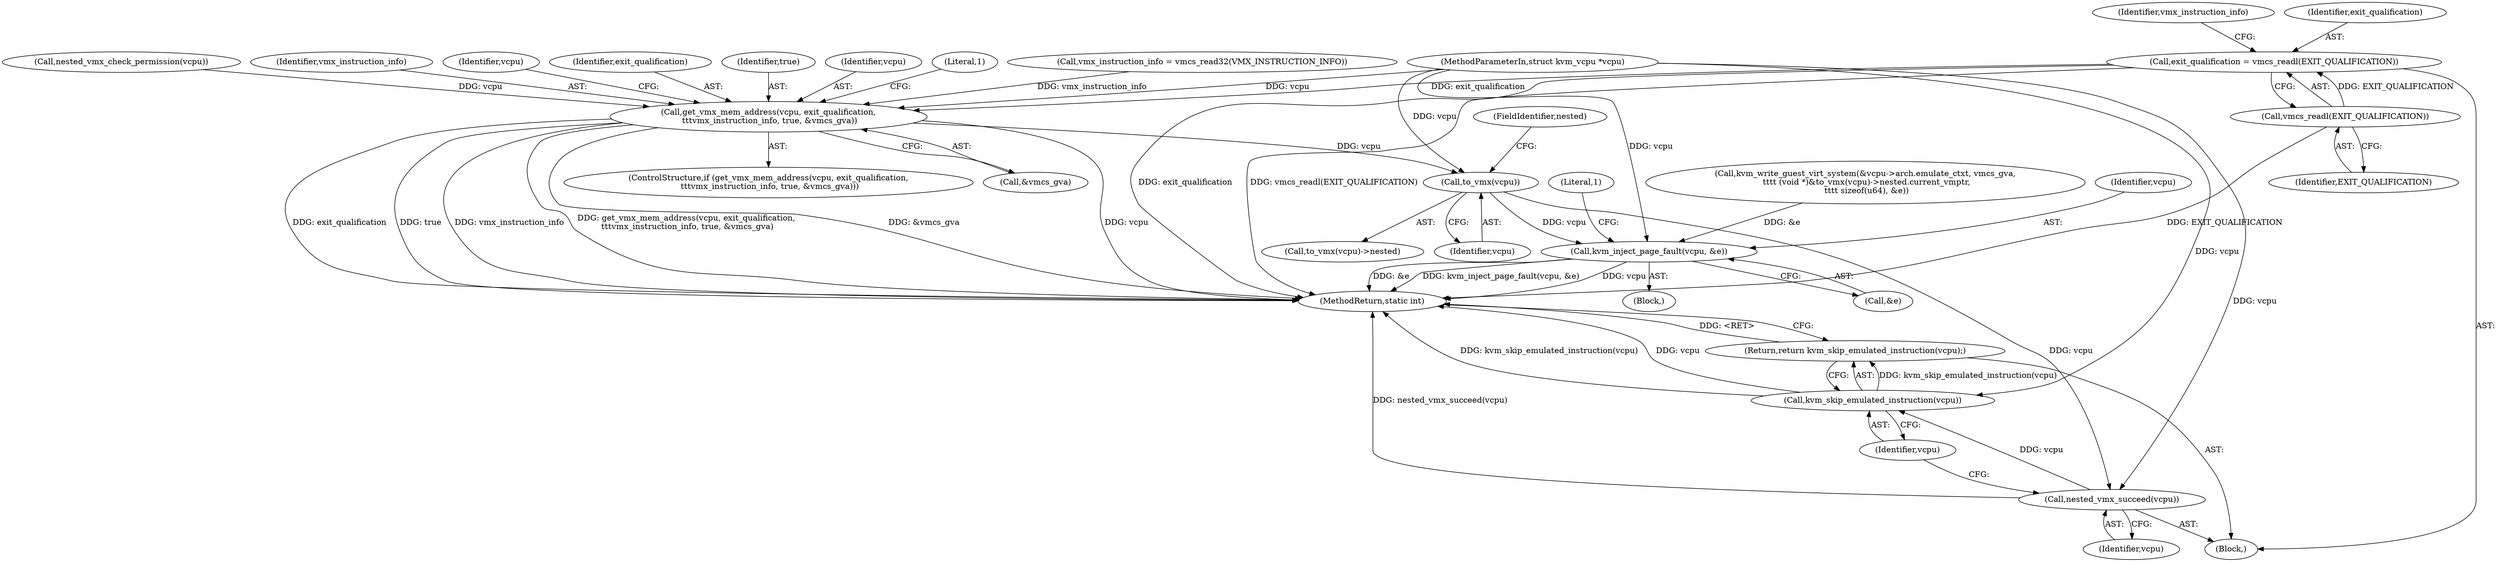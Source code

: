 digraph "0_linux_727ba748e110b4de50d142edca9d6a9b7e6111d8_0@API" {
"1000105" [label="(Call,exit_qualification = vmcs_readl(EXIT_QUALIFICATION))"];
"1000107" [label="(Call,vmcs_readl(EXIT_QUALIFICATION))"];
"1000123" [label="(Call,get_vmx_mem_address(vcpu, exit_qualification,\n \t\t\tvmx_instruction_info, true, &vmcs_gva))"];
"1000146" [label="(Call,to_vmx(vcpu))"];
"1000155" [label="(Call,kvm_inject_page_fault(vcpu, &e))"];
"1000161" [label="(Call,nested_vmx_succeed(vcpu))"];
"1000164" [label="(Call,kvm_skip_emulated_instruction(vcpu))"];
"1000163" [label="(Return,return kvm_skip_emulated_instruction(vcpu);)"];
"1000157" [label="(Call,&e)"];
"1000137" [label="(Identifier,vcpu)"];
"1000166" [label="(MethodReturn,static int)"];
"1000160" [label="(Literal,1)"];
"1000148" [label="(FieldIdentifier,nested)"];
"1000146" [label="(Call,to_vmx(vcpu))"];
"1000123" [label="(Call,get_vmx_mem_address(vcpu, exit_qualification,\n \t\t\tvmx_instruction_info, true, &vmcs_gva))"];
"1000125" [label="(Identifier,exit_qualification)"];
"1000107" [label="(Call,vmcs_readl(EXIT_QUALIFICATION))"];
"1000133" [label="(Call,kvm_write_guest_virt_system(&vcpu->arch.emulate_ctxt, vmcs_gva,\n \t\t\t\t (void *)&to_vmx(vcpu)->nested.current_vmptr,\n \t\t\t\t sizeof(u64), &e))"];
"1000145" [label="(Call,to_vmx(vcpu)->nested)"];
"1000165" [label="(Identifier,vcpu)"];
"1000161" [label="(Call,nested_vmx_succeed(vcpu))"];
"1000127" [label="(Identifier,true)"];
"1000111" [label="(Identifier,vmx_instruction_info)"];
"1000124" [label="(Identifier,vcpu)"];
"1000131" [label="(Literal,1)"];
"1000164" [label="(Call,kvm_skip_emulated_instruction(vcpu))"];
"1000163" [label="(Return,return kvm_skip_emulated_instruction(vcpu);)"];
"1000103" [label="(Block,)"];
"1000147" [label="(Identifier,vcpu)"];
"1000110" [label="(Call,vmx_instruction_info = vmcs_read32(VMX_INSTRUCTION_INFO))"];
"1000156" [label="(Identifier,vcpu)"];
"1000118" [label="(Call,nested_vmx_check_permission(vcpu))"];
"1000108" [label="(Identifier,EXIT_QUALIFICATION)"];
"1000155" [label="(Call,kvm_inject_page_fault(vcpu, &e))"];
"1000162" [label="(Identifier,vcpu)"];
"1000122" [label="(ControlStructure,if (get_vmx_mem_address(vcpu, exit_qualification,\n \t\t\tvmx_instruction_info, true, &vmcs_gva)))"];
"1000126" [label="(Identifier,vmx_instruction_info)"];
"1000105" [label="(Call,exit_qualification = vmcs_readl(EXIT_QUALIFICATION))"];
"1000154" [label="(Block,)"];
"1000128" [label="(Call,&vmcs_gva)"];
"1000106" [label="(Identifier,exit_qualification)"];
"1000102" [label="(MethodParameterIn,struct kvm_vcpu *vcpu)"];
"1000105" -> "1000103"  [label="AST: "];
"1000105" -> "1000107"  [label="CFG: "];
"1000106" -> "1000105"  [label="AST: "];
"1000107" -> "1000105"  [label="AST: "];
"1000111" -> "1000105"  [label="CFG: "];
"1000105" -> "1000166"  [label="DDG: exit_qualification"];
"1000105" -> "1000166"  [label="DDG: vmcs_readl(EXIT_QUALIFICATION)"];
"1000107" -> "1000105"  [label="DDG: EXIT_QUALIFICATION"];
"1000105" -> "1000123"  [label="DDG: exit_qualification"];
"1000107" -> "1000108"  [label="CFG: "];
"1000108" -> "1000107"  [label="AST: "];
"1000107" -> "1000166"  [label="DDG: EXIT_QUALIFICATION"];
"1000123" -> "1000122"  [label="AST: "];
"1000123" -> "1000128"  [label="CFG: "];
"1000124" -> "1000123"  [label="AST: "];
"1000125" -> "1000123"  [label="AST: "];
"1000126" -> "1000123"  [label="AST: "];
"1000127" -> "1000123"  [label="AST: "];
"1000128" -> "1000123"  [label="AST: "];
"1000131" -> "1000123"  [label="CFG: "];
"1000137" -> "1000123"  [label="CFG: "];
"1000123" -> "1000166"  [label="DDG: exit_qualification"];
"1000123" -> "1000166"  [label="DDG: true"];
"1000123" -> "1000166"  [label="DDG: vmx_instruction_info"];
"1000123" -> "1000166"  [label="DDG: get_vmx_mem_address(vcpu, exit_qualification,\n \t\t\tvmx_instruction_info, true, &vmcs_gva)"];
"1000123" -> "1000166"  [label="DDG: &vmcs_gva"];
"1000123" -> "1000166"  [label="DDG: vcpu"];
"1000118" -> "1000123"  [label="DDG: vcpu"];
"1000102" -> "1000123"  [label="DDG: vcpu"];
"1000110" -> "1000123"  [label="DDG: vmx_instruction_info"];
"1000123" -> "1000146"  [label="DDG: vcpu"];
"1000146" -> "1000145"  [label="AST: "];
"1000146" -> "1000147"  [label="CFG: "];
"1000147" -> "1000146"  [label="AST: "];
"1000148" -> "1000146"  [label="CFG: "];
"1000102" -> "1000146"  [label="DDG: vcpu"];
"1000146" -> "1000155"  [label="DDG: vcpu"];
"1000146" -> "1000161"  [label="DDG: vcpu"];
"1000155" -> "1000154"  [label="AST: "];
"1000155" -> "1000157"  [label="CFG: "];
"1000156" -> "1000155"  [label="AST: "];
"1000157" -> "1000155"  [label="AST: "];
"1000160" -> "1000155"  [label="CFG: "];
"1000155" -> "1000166"  [label="DDG: &e"];
"1000155" -> "1000166"  [label="DDG: kvm_inject_page_fault(vcpu, &e)"];
"1000155" -> "1000166"  [label="DDG: vcpu"];
"1000102" -> "1000155"  [label="DDG: vcpu"];
"1000133" -> "1000155"  [label="DDG: &e"];
"1000161" -> "1000103"  [label="AST: "];
"1000161" -> "1000162"  [label="CFG: "];
"1000162" -> "1000161"  [label="AST: "];
"1000165" -> "1000161"  [label="CFG: "];
"1000161" -> "1000166"  [label="DDG: nested_vmx_succeed(vcpu)"];
"1000102" -> "1000161"  [label="DDG: vcpu"];
"1000161" -> "1000164"  [label="DDG: vcpu"];
"1000164" -> "1000163"  [label="AST: "];
"1000164" -> "1000165"  [label="CFG: "];
"1000165" -> "1000164"  [label="AST: "];
"1000163" -> "1000164"  [label="CFG: "];
"1000164" -> "1000166"  [label="DDG: kvm_skip_emulated_instruction(vcpu)"];
"1000164" -> "1000166"  [label="DDG: vcpu"];
"1000164" -> "1000163"  [label="DDG: kvm_skip_emulated_instruction(vcpu)"];
"1000102" -> "1000164"  [label="DDG: vcpu"];
"1000163" -> "1000103"  [label="AST: "];
"1000166" -> "1000163"  [label="CFG: "];
"1000163" -> "1000166"  [label="DDG: <RET>"];
}
